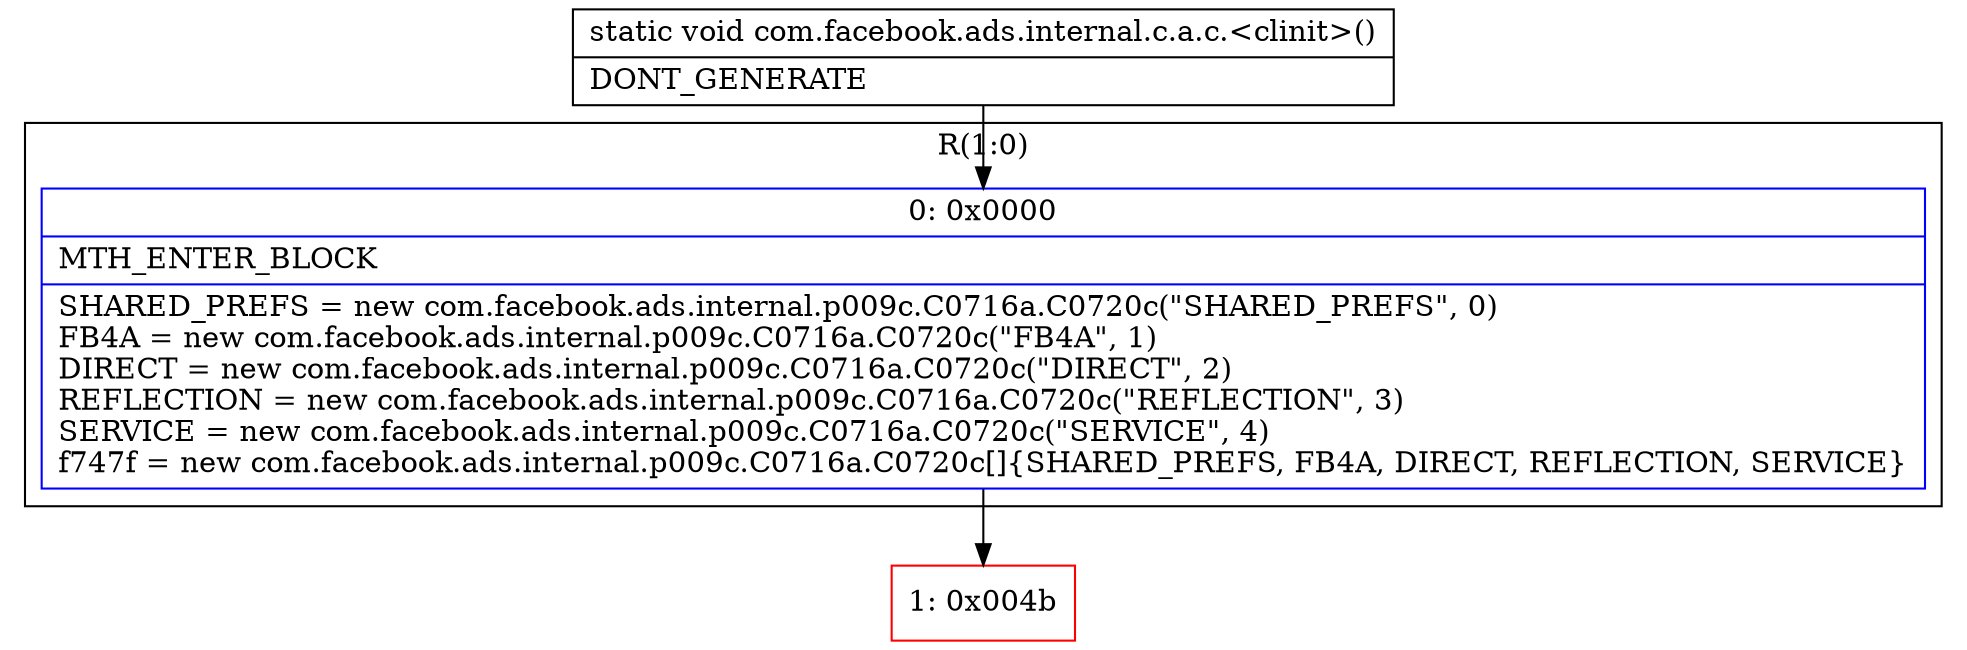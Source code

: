 digraph "CFG forcom.facebook.ads.internal.c.a.c.\<clinit\>()V" {
subgraph cluster_Region_1114278013 {
label = "R(1:0)";
node [shape=record,color=blue];
Node_0 [shape=record,label="{0\:\ 0x0000|MTH_ENTER_BLOCK\l|SHARED_PREFS = new com.facebook.ads.internal.p009c.C0716a.C0720c(\"SHARED_PREFS\", 0)\lFB4A = new com.facebook.ads.internal.p009c.C0716a.C0720c(\"FB4A\", 1)\lDIRECT = new com.facebook.ads.internal.p009c.C0716a.C0720c(\"DIRECT\", 2)\lREFLECTION = new com.facebook.ads.internal.p009c.C0716a.C0720c(\"REFLECTION\", 3)\lSERVICE = new com.facebook.ads.internal.p009c.C0716a.C0720c(\"SERVICE\", 4)\lf747f = new com.facebook.ads.internal.p009c.C0716a.C0720c[]\{SHARED_PREFS, FB4A, DIRECT, REFLECTION, SERVICE\}\l}"];
}
Node_1 [shape=record,color=red,label="{1\:\ 0x004b}"];
MethodNode[shape=record,label="{static void com.facebook.ads.internal.c.a.c.\<clinit\>()  | DONT_GENERATE\l}"];
MethodNode -> Node_0;
Node_0 -> Node_1;
}

